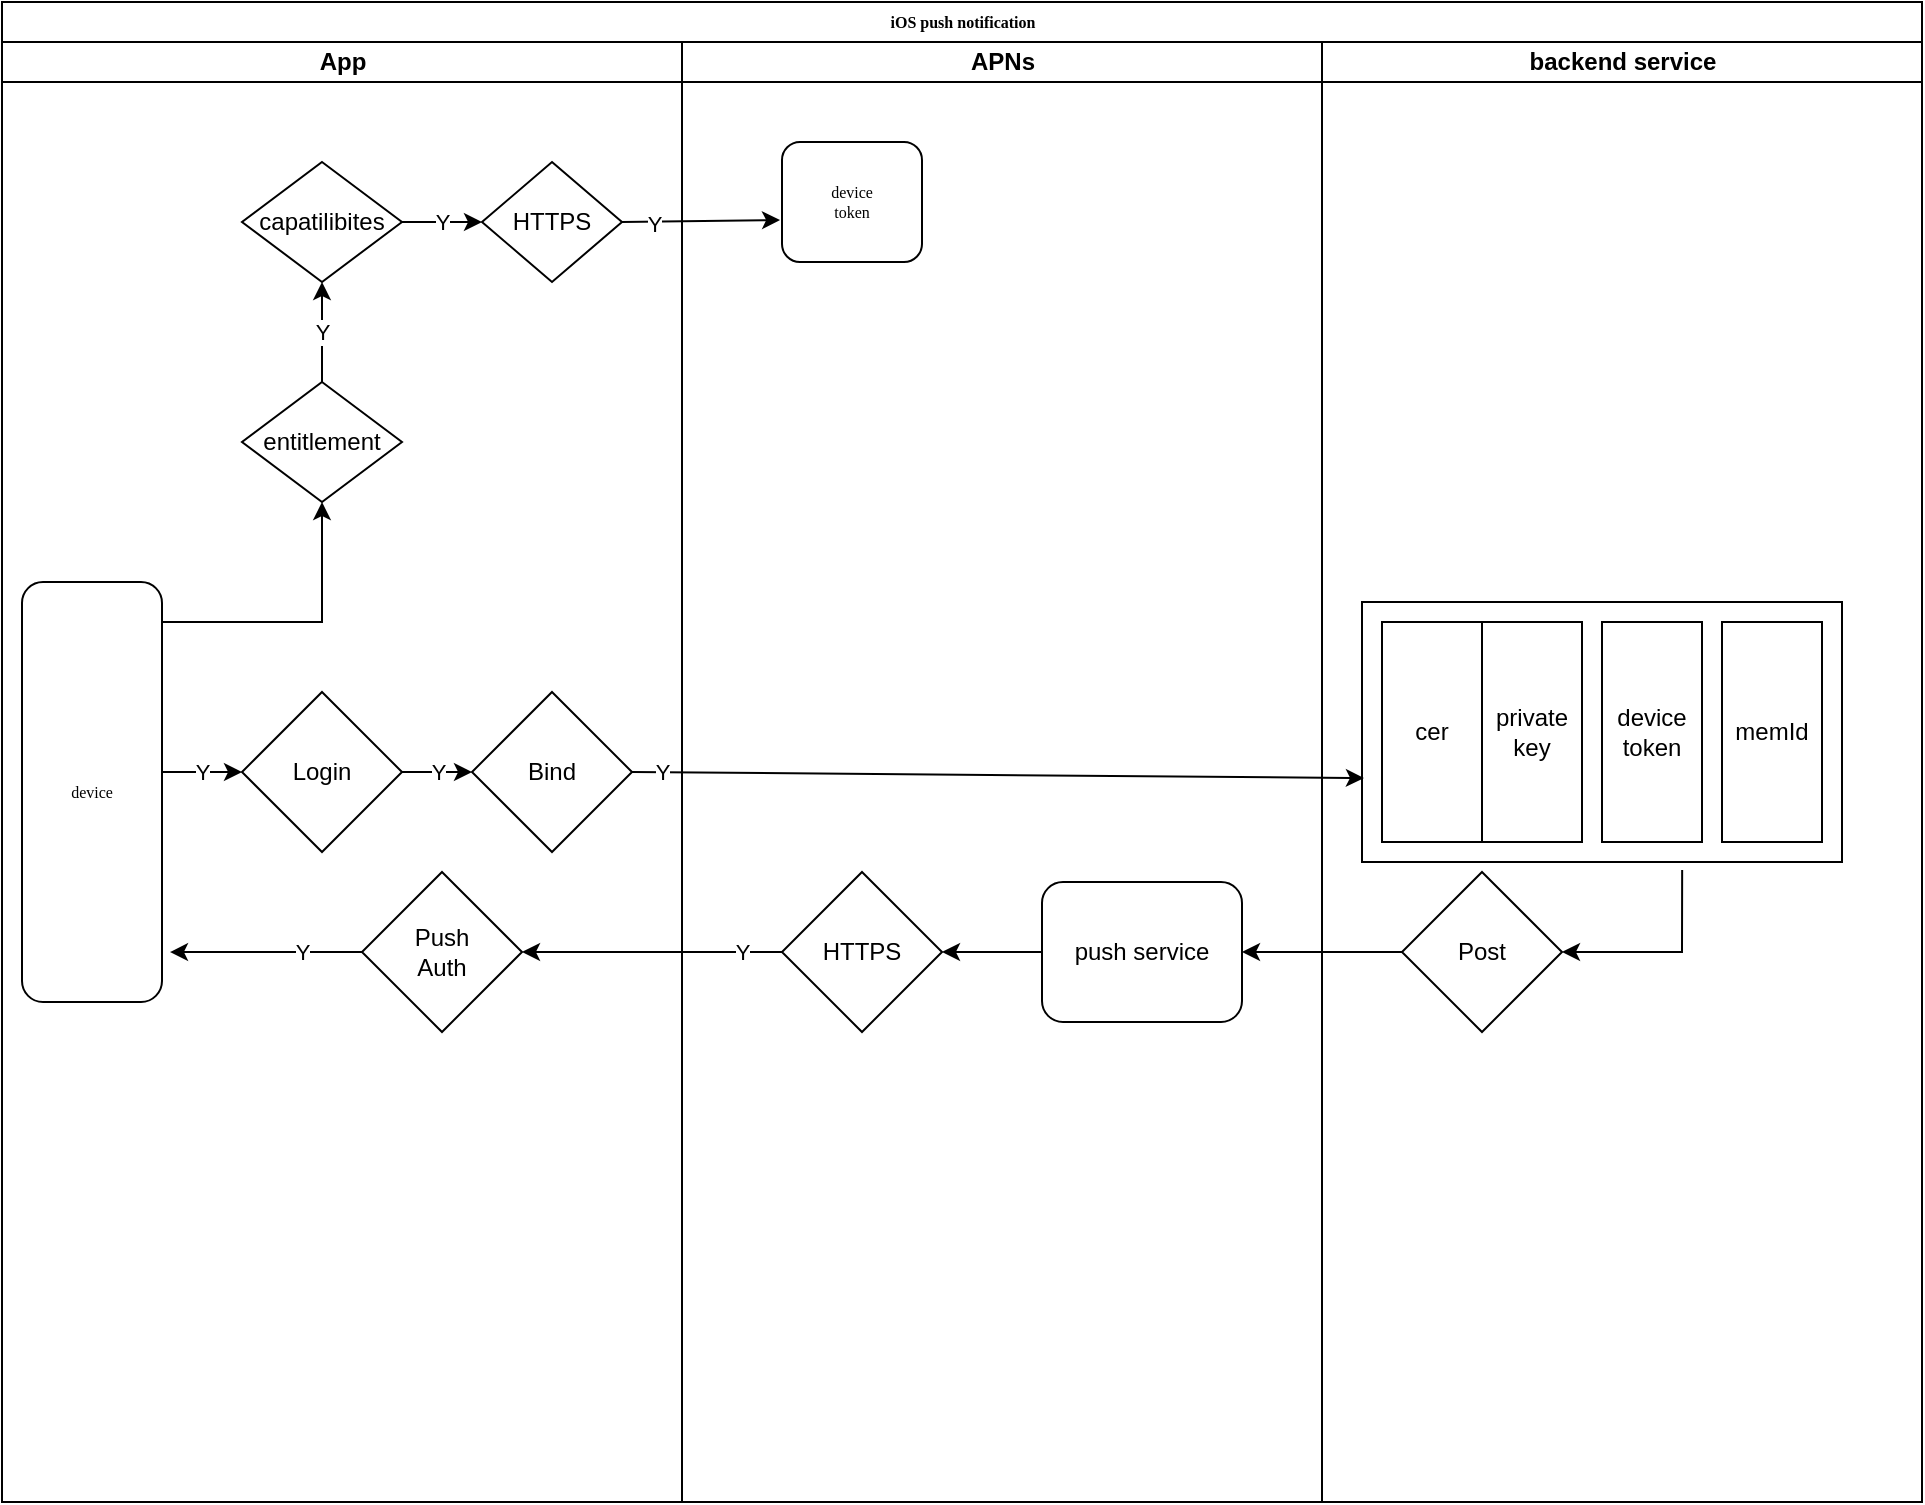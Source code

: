 <mxfile version="21.6.2" type="github">
  <diagram name="Page-1" id="74e2e168-ea6b-b213-b513-2b3c1d86103e">
    <mxGraphModel dx="2506" dy="624" grid="1" gridSize="10" guides="1" tooltips="1" connect="1" arrows="1" fold="1" page="1" pageScale="1" pageWidth="1100" pageHeight="850" background="none" math="0" shadow="0">
      <root>
        <mxCell id="0" />
        <mxCell id="1" parent="0" />
        <mxCell id="77e6c97f196da883-1" value="iOS push notification" style="swimlane;html=1;childLayout=stackLayout;startSize=20;rounded=0;shadow=0;labelBackgroundColor=none;strokeWidth=1;fontFamily=Verdana;fontSize=8;align=center;" parent="1" vertex="1">
          <mxGeometry x="-310" y="30" width="960" height="750" as="geometry" />
        </mxCell>
        <mxCell id="77e6c97f196da883-2" value="App" style="swimlane;html=1;startSize=20;" parent="77e6c97f196da883-1" vertex="1">
          <mxGeometry y="20" width="340" height="730" as="geometry" />
        </mxCell>
        <mxCell id="77e6c97f196da883-8" value="device" style="rounded=1;whiteSpace=wrap;html=1;shadow=0;labelBackgroundColor=none;strokeWidth=1;fontFamily=Verdana;fontSize=8;align=center;" parent="77e6c97f196da883-2" vertex="1">
          <mxGeometry x="10" y="270" width="70" height="210" as="geometry" />
        </mxCell>
        <mxCell id="kcH6FKTG4FAqnX9JVjOC-5" value="entitlement" style="rhombus;whiteSpace=wrap;html=1;" vertex="1" parent="77e6c97f196da883-2">
          <mxGeometry x="120" y="170" width="80" height="60" as="geometry" />
        </mxCell>
        <mxCell id="kcH6FKTG4FAqnX9JVjOC-17" value="" style="endArrow=classic;html=1;rounded=0;exitX=1;exitY=0.5;exitDx=0;exitDy=0;entryX=0.5;entryY=1;entryDx=0;entryDy=0;" edge="1" parent="77e6c97f196da883-2" source="77e6c97f196da883-8" target="kcH6FKTG4FAqnX9JVjOC-5">
          <mxGeometry relative="1" as="geometry">
            <mxPoint x="140" y="360" as="sourcePoint" />
            <mxPoint x="300" y="360" as="targetPoint" />
            <Array as="points">
              <mxPoint x="80" y="290" />
              <mxPoint x="160" y="290" />
            </Array>
          </mxGeometry>
        </mxCell>
        <mxCell id="kcH6FKTG4FAqnX9JVjOC-21" value="capatilibites" style="rhombus;whiteSpace=wrap;html=1;" vertex="1" parent="77e6c97f196da883-2">
          <mxGeometry x="120" y="60" width="80" height="60" as="geometry" />
        </mxCell>
        <mxCell id="kcH6FKTG4FAqnX9JVjOC-27" value="" style="endArrow=classic;html=1;rounded=0;exitX=0.5;exitY=0;exitDx=0;exitDy=0;entryX=0.5;entryY=1;entryDx=0;entryDy=0;" edge="1" parent="77e6c97f196da883-2" source="kcH6FKTG4FAqnX9JVjOC-5" target="kcH6FKTG4FAqnX9JVjOC-21">
          <mxGeometry relative="1" as="geometry">
            <mxPoint x="400" y="110" as="sourcePoint" />
            <mxPoint x="560" y="110" as="targetPoint" />
          </mxGeometry>
        </mxCell>
        <mxCell id="kcH6FKTG4FAqnX9JVjOC-28" value="Y" style="edgeLabel;resizable=0;html=1;align=center;verticalAlign=middle;" connectable="0" vertex="1" parent="kcH6FKTG4FAqnX9JVjOC-27">
          <mxGeometry relative="1" as="geometry" />
        </mxCell>
        <mxCell id="kcH6FKTG4FAqnX9JVjOC-100" value="Login" style="rhombus;whiteSpace=wrap;html=1;" vertex="1" parent="77e6c97f196da883-2">
          <mxGeometry x="120" y="325" width="80" height="80" as="geometry" />
        </mxCell>
        <mxCell id="kcH6FKTG4FAqnX9JVjOC-102" value="Bind" style="rhombus;whiteSpace=wrap;html=1;" vertex="1" parent="77e6c97f196da883-2">
          <mxGeometry x="235" y="325" width="80" height="80" as="geometry" />
        </mxCell>
        <mxCell id="kcH6FKTG4FAqnX9JVjOC-110" value="HTTPS" style="rhombus;whiteSpace=wrap;html=1;" vertex="1" parent="77e6c97f196da883-2">
          <mxGeometry x="240" y="60" width="70" height="60" as="geometry" />
        </mxCell>
        <mxCell id="kcH6FKTG4FAqnX9JVjOC-111" value="" style="endArrow=classic;html=1;rounded=0;exitX=1;exitY=0.5;exitDx=0;exitDy=0;entryX=0;entryY=0.5;entryDx=0;entryDy=0;" edge="1" parent="77e6c97f196da883-2" source="kcH6FKTG4FAqnX9JVjOC-21" target="kcH6FKTG4FAqnX9JVjOC-110">
          <mxGeometry relative="1" as="geometry">
            <mxPoint x="350" y="160" as="sourcePoint" />
            <mxPoint x="450" y="160" as="targetPoint" />
            <Array as="points">
              <mxPoint x="210" y="90" />
            </Array>
          </mxGeometry>
        </mxCell>
        <mxCell id="kcH6FKTG4FAqnX9JVjOC-112" value="Y" style="edgeLabel;resizable=0;html=1;align=center;verticalAlign=middle;" connectable="0" vertex="1" parent="kcH6FKTG4FAqnX9JVjOC-111">
          <mxGeometry relative="1" as="geometry" />
        </mxCell>
        <mxCell id="kcH6FKTG4FAqnX9JVjOC-118" value="" style="endArrow=classic;html=1;rounded=0;exitX=1;exitY=0.5;exitDx=0;exitDy=0;entryX=0;entryY=0.5;entryDx=0;entryDy=0;" edge="1" parent="77e6c97f196da883-2" source="kcH6FKTG4FAqnX9JVjOC-100" target="kcH6FKTG4FAqnX9JVjOC-102">
          <mxGeometry relative="1" as="geometry">
            <mxPoint x="170" y="440" as="sourcePoint" />
            <mxPoint x="270" y="440" as="targetPoint" />
            <Array as="points" />
          </mxGeometry>
        </mxCell>
        <mxCell id="kcH6FKTG4FAqnX9JVjOC-119" value="Y" style="edgeLabel;resizable=0;html=1;align=center;verticalAlign=middle;" connectable="0" vertex="1" parent="kcH6FKTG4FAqnX9JVjOC-118">
          <mxGeometry relative="1" as="geometry" />
        </mxCell>
        <mxCell id="kcH6FKTG4FAqnX9JVjOC-132" value="Push&lt;br&gt;Auth" style="rhombus;whiteSpace=wrap;html=1;" vertex="1" parent="77e6c97f196da883-2">
          <mxGeometry x="180" y="415" width="80" height="80" as="geometry" />
        </mxCell>
        <mxCell id="kcH6FKTG4FAqnX9JVjOC-135" value="" style="endArrow=classic;html=1;rounded=0;exitX=0;exitY=0.5;exitDx=0;exitDy=0;entryX=1.057;entryY=0.881;entryDx=0;entryDy=0;entryPerimeter=0;" edge="1" parent="77e6c97f196da883-2" source="kcH6FKTG4FAqnX9JVjOC-132" target="77e6c97f196da883-8">
          <mxGeometry relative="1" as="geometry">
            <mxPoint x="340" y="270" as="sourcePoint" />
            <mxPoint x="440" y="270" as="targetPoint" />
          </mxGeometry>
        </mxCell>
        <mxCell id="kcH6FKTG4FAqnX9JVjOC-136" value="Y" style="edgeLabel;resizable=0;html=1;align=center;verticalAlign=middle;" connectable="0" vertex="1" parent="kcH6FKTG4FAqnX9JVjOC-135">
          <mxGeometry relative="1" as="geometry">
            <mxPoint x="18" as="offset" />
          </mxGeometry>
        </mxCell>
        <mxCell id="kcH6FKTG4FAqnX9JVjOC-151" value="" style="endArrow=classic;html=1;rounded=0;entryX=0;entryY=0.5;entryDx=0;entryDy=0;" edge="1" parent="77e6c97f196da883-2" target="kcH6FKTG4FAqnX9JVjOC-100">
          <mxGeometry relative="1" as="geometry">
            <mxPoint x="80" y="365" as="sourcePoint" />
            <mxPoint x="210" y="550" as="targetPoint" />
          </mxGeometry>
        </mxCell>
        <mxCell id="kcH6FKTG4FAqnX9JVjOC-152" value="Y" style="edgeLabel;resizable=0;html=1;align=center;verticalAlign=middle;" connectable="0" vertex="1" parent="kcH6FKTG4FAqnX9JVjOC-151">
          <mxGeometry relative="1" as="geometry" />
        </mxCell>
        <mxCell id="77e6c97f196da883-3" value="APNs" style="swimlane;html=1;startSize=20;" parent="77e6c97f196da883-1" vertex="1">
          <mxGeometry x="340" y="20" width="320" height="730" as="geometry">
            <mxRectangle x="340" y="20" width="40" height="730" as="alternateBounds" />
          </mxGeometry>
        </mxCell>
        <mxCell id="77e6c97f196da883-11" value="device&lt;br&gt;token" style="rounded=1;whiteSpace=wrap;html=1;shadow=0;labelBackgroundColor=none;strokeWidth=1;fontFamily=Verdana;fontSize=8;align=center;" parent="77e6c97f196da883-3" vertex="1">
          <mxGeometry x="50" y="50" width="70" height="60" as="geometry" />
        </mxCell>
        <mxCell id="kcH6FKTG4FAqnX9JVjOC-81" value="push service" style="rounded=1;whiteSpace=wrap;html=1;" vertex="1" parent="77e6c97f196da883-3">
          <mxGeometry x="180" y="420" width="100" height="70" as="geometry" />
        </mxCell>
        <mxCell id="kcH6FKTG4FAqnX9JVjOC-138" value="HTTPS" style="rhombus;whiteSpace=wrap;html=1;" vertex="1" parent="77e6c97f196da883-3">
          <mxGeometry x="50" y="415" width="80" height="80" as="geometry" />
        </mxCell>
        <mxCell id="kcH6FKTG4FAqnX9JVjOC-139" value="" style="endArrow=classic;html=1;rounded=0;exitX=0;exitY=0.5;exitDx=0;exitDy=0;entryX=1;entryY=0.5;entryDx=0;entryDy=0;" edge="1" parent="77e6c97f196da883-3" source="kcH6FKTG4FAqnX9JVjOC-81" target="kcH6FKTG4FAqnX9JVjOC-138">
          <mxGeometry width="50" height="50" relative="1" as="geometry">
            <mxPoint x="90" y="600" as="sourcePoint" />
            <mxPoint x="140" y="550" as="targetPoint" />
          </mxGeometry>
        </mxCell>
        <mxCell id="kcH6FKTG4FAqnX9JVjOC-3" value="backend service" style="swimlane;html=1;startSize=20;" vertex="1" parent="77e6c97f196da883-1">
          <mxGeometry x="660" y="20" width="300" height="730" as="geometry">
            <mxRectangle x="340" y="20" width="40" height="730" as="alternateBounds" />
          </mxGeometry>
        </mxCell>
        <mxCell id="kcH6FKTG4FAqnX9JVjOC-53" value="" style="rounded=0;whiteSpace=wrap;html=1;" vertex="1" parent="kcH6FKTG4FAqnX9JVjOC-3">
          <mxGeometry x="20" y="280" width="240" height="130" as="geometry" />
        </mxCell>
        <mxCell id="kcH6FKTG4FAqnX9JVjOC-66" style="edgeStyle=elbowEdgeStyle;rounded=0;orthogonalLoop=1;jettySize=auto;html=1;startArrow=none;endArrow=none;exitX=1;exitY=0.5;exitDx=0;exitDy=0;" edge="1" parent="kcH6FKTG4FAqnX9JVjOC-3" source="kcH6FKTG4FAqnX9JVjOC-58" target="kcH6FKTG4FAqnX9JVjOC-53">
          <mxGeometry relative="1" as="geometry" />
        </mxCell>
        <mxCell id="kcH6FKTG4FAqnX9JVjOC-58" value="cer" style="whiteSpace=wrap;html=1;align=center;verticalAlign=middle;treeFolding=1;treeMoving=1;newEdgeStyle={&quot;edgeStyle&quot;:&quot;elbowEdgeStyle&quot;,&quot;startArrow&quot;:&quot;none&quot;,&quot;endArrow&quot;:&quot;none&quot;};" vertex="1" parent="kcH6FKTG4FAqnX9JVjOC-3">
          <mxGeometry x="30" y="290" width="50" height="110" as="geometry" />
        </mxCell>
        <mxCell id="kcH6FKTG4FAqnX9JVjOC-77" value="device&lt;br&gt;token" style="whiteSpace=wrap;html=1;align=center;verticalAlign=middle;treeFolding=1;treeMoving=1;newEdgeStyle={&quot;edgeStyle&quot;:&quot;elbowEdgeStyle&quot;,&quot;startArrow&quot;:&quot;none&quot;,&quot;endArrow&quot;:&quot;none&quot;};" vertex="1" parent="kcH6FKTG4FAqnX9JVjOC-3">
          <mxGeometry x="140" y="290" width="50" height="110" as="geometry" />
        </mxCell>
        <mxCell id="kcH6FKTG4FAqnX9JVjOC-75" value="private&lt;br&gt;key" style="whiteSpace=wrap;html=1;align=center;verticalAlign=middle;treeFolding=1;treeMoving=1;newEdgeStyle={&quot;edgeStyle&quot;:&quot;elbowEdgeStyle&quot;,&quot;startArrow&quot;:&quot;none&quot;,&quot;endArrow&quot;:&quot;none&quot;};" vertex="1" parent="kcH6FKTG4FAqnX9JVjOC-3">
          <mxGeometry x="80" y="290" width="50" height="110" as="geometry" />
        </mxCell>
        <mxCell id="kcH6FKTG4FAqnX9JVjOC-80" value="memId" style="whiteSpace=wrap;html=1;align=center;verticalAlign=middle;treeFolding=1;treeMoving=1;newEdgeStyle={&quot;edgeStyle&quot;:&quot;elbowEdgeStyle&quot;,&quot;startArrow&quot;:&quot;none&quot;,&quot;endArrow&quot;:&quot;none&quot;};" vertex="1" parent="kcH6FKTG4FAqnX9JVjOC-3">
          <mxGeometry x="200" y="290" width="50" height="110" as="geometry" />
        </mxCell>
        <mxCell id="kcH6FKTG4FAqnX9JVjOC-88" value="" style="endArrow=classic;html=1;rounded=0;exitX=0.667;exitY=1.031;exitDx=0;exitDy=0;entryX=1;entryY=0.5;entryDx=0;entryDy=0;exitPerimeter=0;" edge="1" parent="kcH6FKTG4FAqnX9JVjOC-3" source="kcH6FKTG4FAqnX9JVjOC-53">
          <mxGeometry relative="1" as="geometry">
            <mxPoint x="70" y="450" as="sourcePoint" />
            <mxPoint x="120" y="455" as="targetPoint" />
            <Array as="points">
              <mxPoint x="180" y="455" />
            </Array>
          </mxGeometry>
        </mxCell>
        <mxCell id="kcH6FKTG4FAqnX9JVjOC-137" value="Post" style="rhombus;whiteSpace=wrap;html=1;" vertex="1" parent="kcH6FKTG4FAqnX9JVjOC-3">
          <mxGeometry x="40" y="415" width="80" height="80" as="geometry" />
        </mxCell>
        <mxCell id="kcH6FKTG4FAqnX9JVjOC-116" value="" style="endArrow=classic;html=1;rounded=0;exitX=1;exitY=0.5;exitDx=0;exitDy=0;entryX=-0.014;entryY=0.65;entryDx=0;entryDy=0;entryPerimeter=0;" edge="1" parent="77e6c97f196da883-1" source="kcH6FKTG4FAqnX9JVjOC-110" target="77e6c97f196da883-11">
          <mxGeometry relative="1" as="geometry">
            <mxPoint x="350" y="180" as="sourcePoint" />
            <mxPoint x="450" y="180" as="targetPoint" />
          </mxGeometry>
        </mxCell>
        <mxCell id="kcH6FKTG4FAqnX9JVjOC-117" value="Y" style="edgeLabel;resizable=0;html=1;align=center;verticalAlign=middle;" connectable="0" vertex="1" parent="kcH6FKTG4FAqnX9JVjOC-116">
          <mxGeometry relative="1" as="geometry">
            <mxPoint x="-24" y="1" as="offset" />
          </mxGeometry>
        </mxCell>
        <mxCell id="kcH6FKTG4FAqnX9JVjOC-127" value="&lt;br&gt;" style="endArrow=classic;html=1;rounded=0;exitX=1;exitY=0.5;exitDx=0;exitDy=0;entryX=0.004;entryY=0.677;entryDx=0;entryDy=0;entryPerimeter=0;" edge="1" parent="77e6c97f196da883-1" source="kcH6FKTG4FAqnX9JVjOC-102" target="kcH6FKTG4FAqnX9JVjOC-53">
          <mxGeometry relative="1" as="geometry">
            <mxPoint x="160" y="500" as="sourcePoint" />
            <mxPoint x="610" y="390" as="targetPoint" />
          </mxGeometry>
        </mxCell>
        <mxCell id="kcH6FKTG4FAqnX9JVjOC-128" value="Y" style="edgeLabel;resizable=0;html=1;align=center;verticalAlign=middle;" connectable="0" vertex="1" parent="kcH6FKTG4FAqnX9JVjOC-127">
          <mxGeometry relative="1" as="geometry">
            <mxPoint x="-168" y="-2" as="offset" />
          </mxGeometry>
        </mxCell>
        <mxCell id="kcH6FKTG4FAqnX9JVjOC-94" value="" style="endArrow=classic;html=1;rounded=0;entryX=1;entryY=0.5;entryDx=0;entryDy=0;exitX=0;exitY=0.5;exitDx=0;exitDy=0;" edge="1" parent="77e6c97f196da883-1" target="kcH6FKTG4FAqnX9JVjOC-81">
          <mxGeometry relative="1" as="geometry">
            <mxPoint x="700" y="475" as="sourcePoint" />
            <mxPoint x="530" y="560" as="targetPoint" />
            <Array as="points" />
          </mxGeometry>
        </mxCell>
        <mxCell id="kcH6FKTG4FAqnX9JVjOC-142" value="" style="endArrow=classic;html=1;rounded=0;exitX=0;exitY=0.5;exitDx=0;exitDy=0;entryX=1;entryY=0.5;entryDx=0;entryDy=0;" edge="1" parent="77e6c97f196da883-1" source="kcH6FKTG4FAqnX9JVjOC-138" target="kcH6FKTG4FAqnX9JVjOC-132">
          <mxGeometry relative="1" as="geometry">
            <mxPoint x="180" y="570" as="sourcePoint" />
            <mxPoint x="280" y="570" as="targetPoint" />
          </mxGeometry>
        </mxCell>
        <mxCell id="kcH6FKTG4FAqnX9JVjOC-143" value="Y" style="edgeLabel;resizable=0;html=1;align=center;verticalAlign=middle;" connectable="0" vertex="1" parent="kcH6FKTG4FAqnX9JVjOC-142">
          <mxGeometry relative="1" as="geometry">
            <mxPoint x="45" as="offset" />
          </mxGeometry>
        </mxCell>
      </root>
    </mxGraphModel>
  </diagram>
</mxfile>
